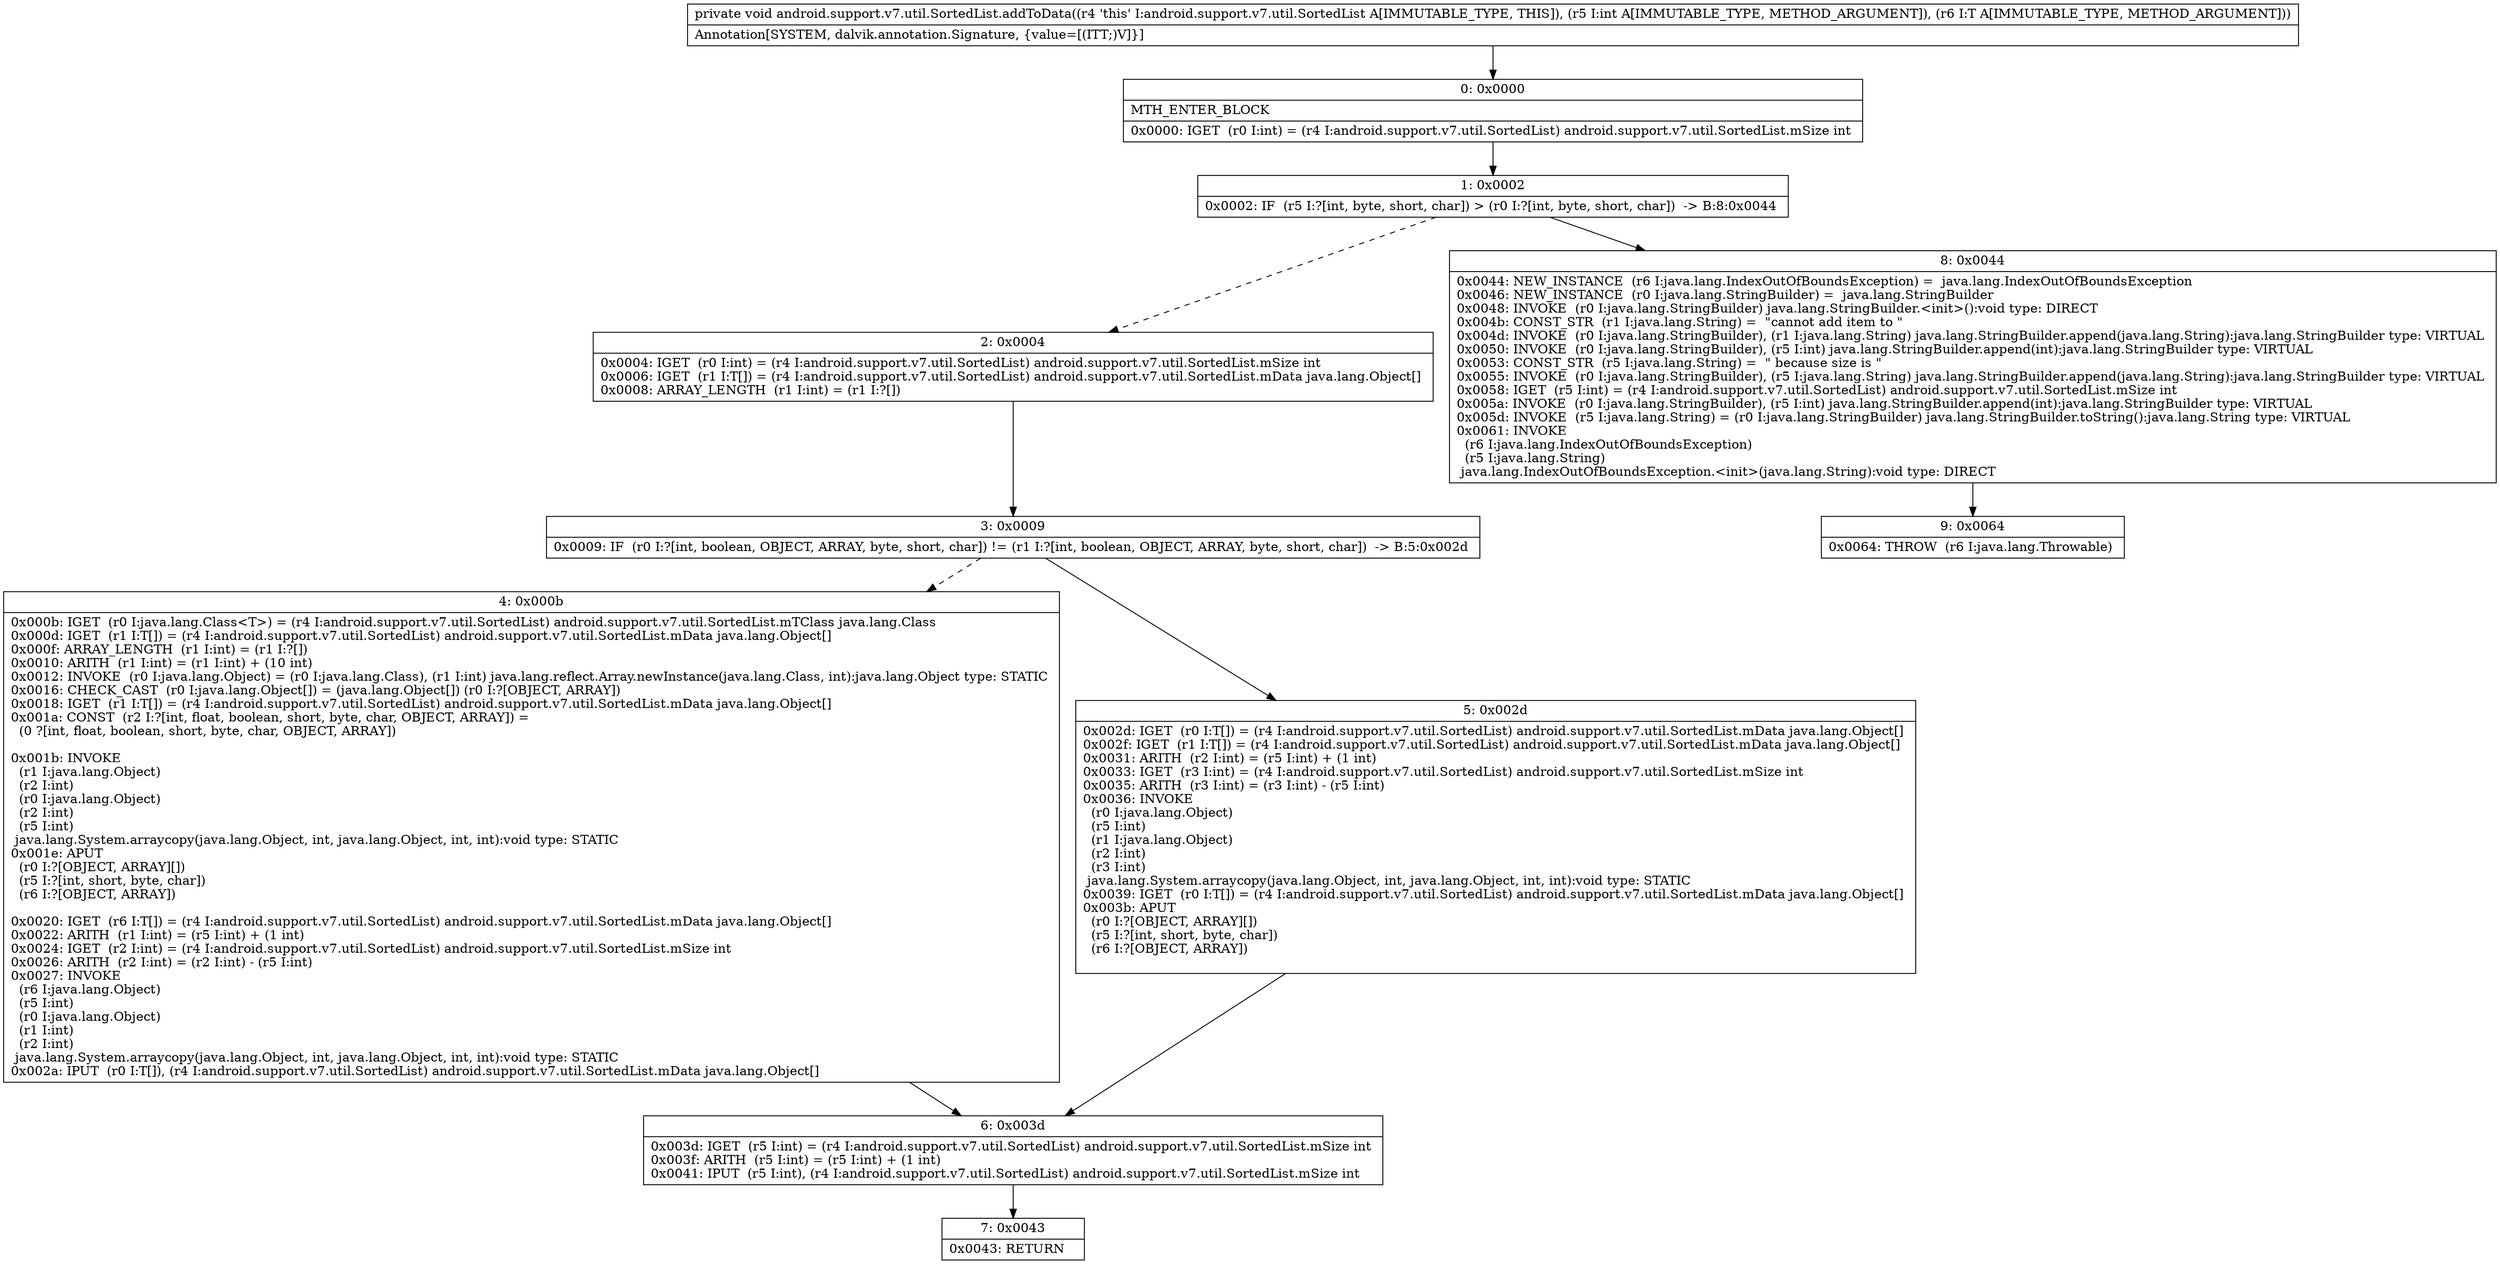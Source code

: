 digraph "CFG forandroid.support.v7.util.SortedList.addToData(ILjava\/lang\/Object;)V" {
Node_0 [shape=record,label="{0\:\ 0x0000|MTH_ENTER_BLOCK\l|0x0000: IGET  (r0 I:int) = (r4 I:android.support.v7.util.SortedList) android.support.v7.util.SortedList.mSize int \l}"];
Node_1 [shape=record,label="{1\:\ 0x0002|0x0002: IF  (r5 I:?[int, byte, short, char]) \> (r0 I:?[int, byte, short, char])  \-\> B:8:0x0044 \l}"];
Node_2 [shape=record,label="{2\:\ 0x0004|0x0004: IGET  (r0 I:int) = (r4 I:android.support.v7.util.SortedList) android.support.v7.util.SortedList.mSize int \l0x0006: IGET  (r1 I:T[]) = (r4 I:android.support.v7.util.SortedList) android.support.v7.util.SortedList.mData java.lang.Object[] \l0x0008: ARRAY_LENGTH  (r1 I:int) = (r1 I:?[]) \l}"];
Node_3 [shape=record,label="{3\:\ 0x0009|0x0009: IF  (r0 I:?[int, boolean, OBJECT, ARRAY, byte, short, char]) != (r1 I:?[int, boolean, OBJECT, ARRAY, byte, short, char])  \-\> B:5:0x002d \l}"];
Node_4 [shape=record,label="{4\:\ 0x000b|0x000b: IGET  (r0 I:java.lang.Class\<T\>) = (r4 I:android.support.v7.util.SortedList) android.support.v7.util.SortedList.mTClass java.lang.Class \l0x000d: IGET  (r1 I:T[]) = (r4 I:android.support.v7.util.SortedList) android.support.v7.util.SortedList.mData java.lang.Object[] \l0x000f: ARRAY_LENGTH  (r1 I:int) = (r1 I:?[]) \l0x0010: ARITH  (r1 I:int) = (r1 I:int) + (10 int) \l0x0012: INVOKE  (r0 I:java.lang.Object) = (r0 I:java.lang.Class), (r1 I:int) java.lang.reflect.Array.newInstance(java.lang.Class, int):java.lang.Object type: STATIC \l0x0016: CHECK_CAST  (r0 I:java.lang.Object[]) = (java.lang.Object[]) (r0 I:?[OBJECT, ARRAY]) \l0x0018: IGET  (r1 I:T[]) = (r4 I:android.support.v7.util.SortedList) android.support.v7.util.SortedList.mData java.lang.Object[] \l0x001a: CONST  (r2 I:?[int, float, boolean, short, byte, char, OBJECT, ARRAY]) = \l  (0 ?[int, float, boolean, short, byte, char, OBJECT, ARRAY])\l \l0x001b: INVOKE  \l  (r1 I:java.lang.Object)\l  (r2 I:int)\l  (r0 I:java.lang.Object)\l  (r2 I:int)\l  (r5 I:int)\l java.lang.System.arraycopy(java.lang.Object, int, java.lang.Object, int, int):void type: STATIC \l0x001e: APUT  \l  (r0 I:?[OBJECT, ARRAY][])\l  (r5 I:?[int, short, byte, char])\l  (r6 I:?[OBJECT, ARRAY])\l \l0x0020: IGET  (r6 I:T[]) = (r4 I:android.support.v7.util.SortedList) android.support.v7.util.SortedList.mData java.lang.Object[] \l0x0022: ARITH  (r1 I:int) = (r5 I:int) + (1 int) \l0x0024: IGET  (r2 I:int) = (r4 I:android.support.v7.util.SortedList) android.support.v7.util.SortedList.mSize int \l0x0026: ARITH  (r2 I:int) = (r2 I:int) \- (r5 I:int) \l0x0027: INVOKE  \l  (r6 I:java.lang.Object)\l  (r5 I:int)\l  (r0 I:java.lang.Object)\l  (r1 I:int)\l  (r2 I:int)\l java.lang.System.arraycopy(java.lang.Object, int, java.lang.Object, int, int):void type: STATIC \l0x002a: IPUT  (r0 I:T[]), (r4 I:android.support.v7.util.SortedList) android.support.v7.util.SortedList.mData java.lang.Object[] \l}"];
Node_5 [shape=record,label="{5\:\ 0x002d|0x002d: IGET  (r0 I:T[]) = (r4 I:android.support.v7.util.SortedList) android.support.v7.util.SortedList.mData java.lang.Object[] \l0x002f: IGET  (r1 I:T[]) = (r4 I:android.support.v7.util.SortedList) android.support.v7.util.SortedList.mData java.lang.Object[] \l0x0031: ARITH  (r2 I:int) = (r5 I:int) + (1 int) \l0x0033: IGET  (r3 I:int) = (r4 I:android.support.v7.util.SortedList) android.support.v7.util.SortedList.mSize int \l0x0035: ARITH  (r3 I:int) = (r3 I:int) \- (r5 I:int) \l0x0036: INVOKE  \l  (r0 I:java.lang.Object)\l  (r5 I:int)\l  (r1 I:java.lang.Object)\l  (r2 I:int)\l  (r3 I:int)\l java.lang.System.arraycopy(java.lang.Object, int, java.lang.Object, int, int):void type: STATIC \l0x0039: IGET  (r0 I:T[]) = (r4 I:android.support.v7.util.SortedList) android.support.v7.util.SortedList.mData java.lang.Object[] \l0x003b: APUT  \l  (r0 I:?[OBJECT, ARRAY][])\l  (r5 I:?[int, short, byte, char])\l  (r6 I:?[OBJECT, ARRAY])\l \l}"];
Node_6 [shape=record,label="{6\:\ 0x003d|0x003d: IGET  (r5 I:int) = (r4 I:android.support.v7.util.SortedList) android.support.v7.util.SortedList.mSize int \l0x003f: ARITH  (r5 I:int) = (r5 I:int) + (1 int) \l0x0041: IPUT  (r5 I:int), (r4 I:android.support.v7.util.SortedList) android.support.v7.util.SortedList.mSize int \l}"];
Node_7 [shape=record,label="{7\:\ 0x0043|0x0043: RETURN   \l}"];
Node_8 [shape=record,label="{8\:\ 0x0044|0x0044: NEW_INSTANCE  (r6 I:java.lang.IndexOutOfBoundsException) =  java.lang.IndexOutOfBoundsException \l0x0046: NEW_INSTANCE  (r0 I:java.lang.StringBuilder) =  java.lang.StringBuilder \l0x0048: INVOKE  (r0 I:java.lang.StringBuilder) java.lang.StringBuilder.\<init\>():void type: DIRECT \l0x004b: CONST_STR  (r1 I:java.lang.String) =  \"cannot add item to \" \l0x004d: INVOKE  (r0 I:java.lang.StringBuilder), (r1 I:java.lang.String) java.lang.StringBuilder.append(java.lang.String):java.lang.StringBuilder type: VIRTUAL \l0x0050: INVOKE  (r0 I:java.lang.StringBuilder), (r5 I:int) java.lang.StringBuilder.append(int):java.lang.StringBuilder type: VIRTUAL \l0x0053: CONST_STR  (r5 I:java.lang.String) =  \" because size is \" \l0x0055: INVOKE  (r0 I:java.lang.StringBuilder), (r5 I:java.lang.String) java.lang.StringBuilder.append(java.lang.String):java.lang.StringBuilder type: VIRTUAL \l0x0058: IGET  (r5 I:int) = (r4 I:android.support.v7.util.SortedList) android.support.v7.util.SortedList.mSize int \l0x005a: INVOKE  (r0 I:java.lang.StringBuilder), (r5 I:int) java.lang.StringBuilder.append(int):java.lang.StringBuilder type: VIRTUAL \l0x005d: INVOKE  (r5 I:java.lang.String) = (r0 I:java.lang.StringBuilder) java.lang.StringBuilder.toString():java.lang.String type: VIRTUAL \l0x0061: INVOKE  \l  (r6 I:java.lang.IndexOutOfBoundsException)\l  (r5 I:java.lang.String)\l java.lang.IndexOutOfBoundsException.\<init\>(java.lang.String):void type: DIRECT \l}"];
Node_9 [shape=record,label="{9\:\ 0x0064|0x0064: THROW  (r6 I:java.lang.Throwable) \l}"];
MethodNode[shape=record,label="{private void android.support.v7.util.SortedList.addToData((r4 'this' I:android.support.v7.util.SortedList A[IMMUTABLE_TYPE, THIS]), (r5 I:int A[IMMUTABLE_TYPE, METHOD_ARGUMENT]), (r6 I:T A[IMMUTABLE_TYPE, METHOD_ARGUMENT]))  | Annotation[SYSTEM, dalvik.annotation.Signature, \{value=[(ITT;)V]\}]\l}"];
MethodNode -> Node_0;
Node_0 -> Node_1;
Node_1 -> Node_2[style=dashed];
Node_1 -> Node_8;
Node_2 -> Node_3;
Node_3 -> Node_4[style=dashed];
Node_3 -> Node_5;
Node_4 -> Node_6;
Node_5 -> Node_6;
Node_6 -> Node_7;
Node_8 -> Node_9;
}

